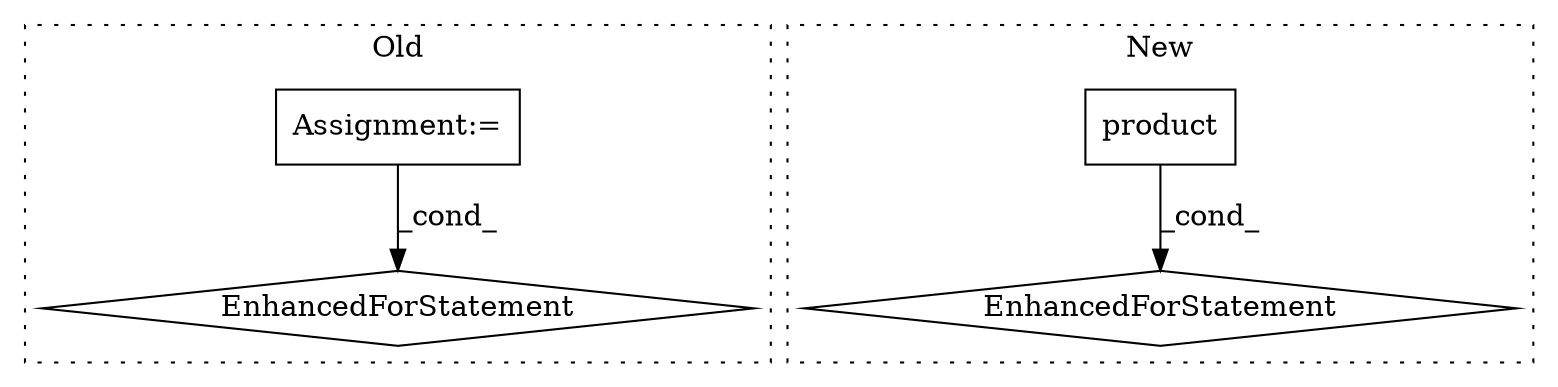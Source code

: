digraph G {
subgraph cluster0 {
1 [label="EnhancedForStatement" a="70" s="3027,3113" l="57,2" shape="diamond"];
3 [label="Assignment:=" a="7" s="3027,3113" l="57,2" shape="box"];
label = "Old";
style="dotted";
}
subgraph cluster1 {
2 [label="product" a="32" s="3189,3230" l="8,1" shape="box"];
4 [label="EnhancedForStatement" a="70" s="3067,3231" l="92,2" shape="diamond"];
label = "New";
style="dotted";
}
2 -> 4 [label="_cond_"];
3 -> 1 [label="_cond_"];
}
